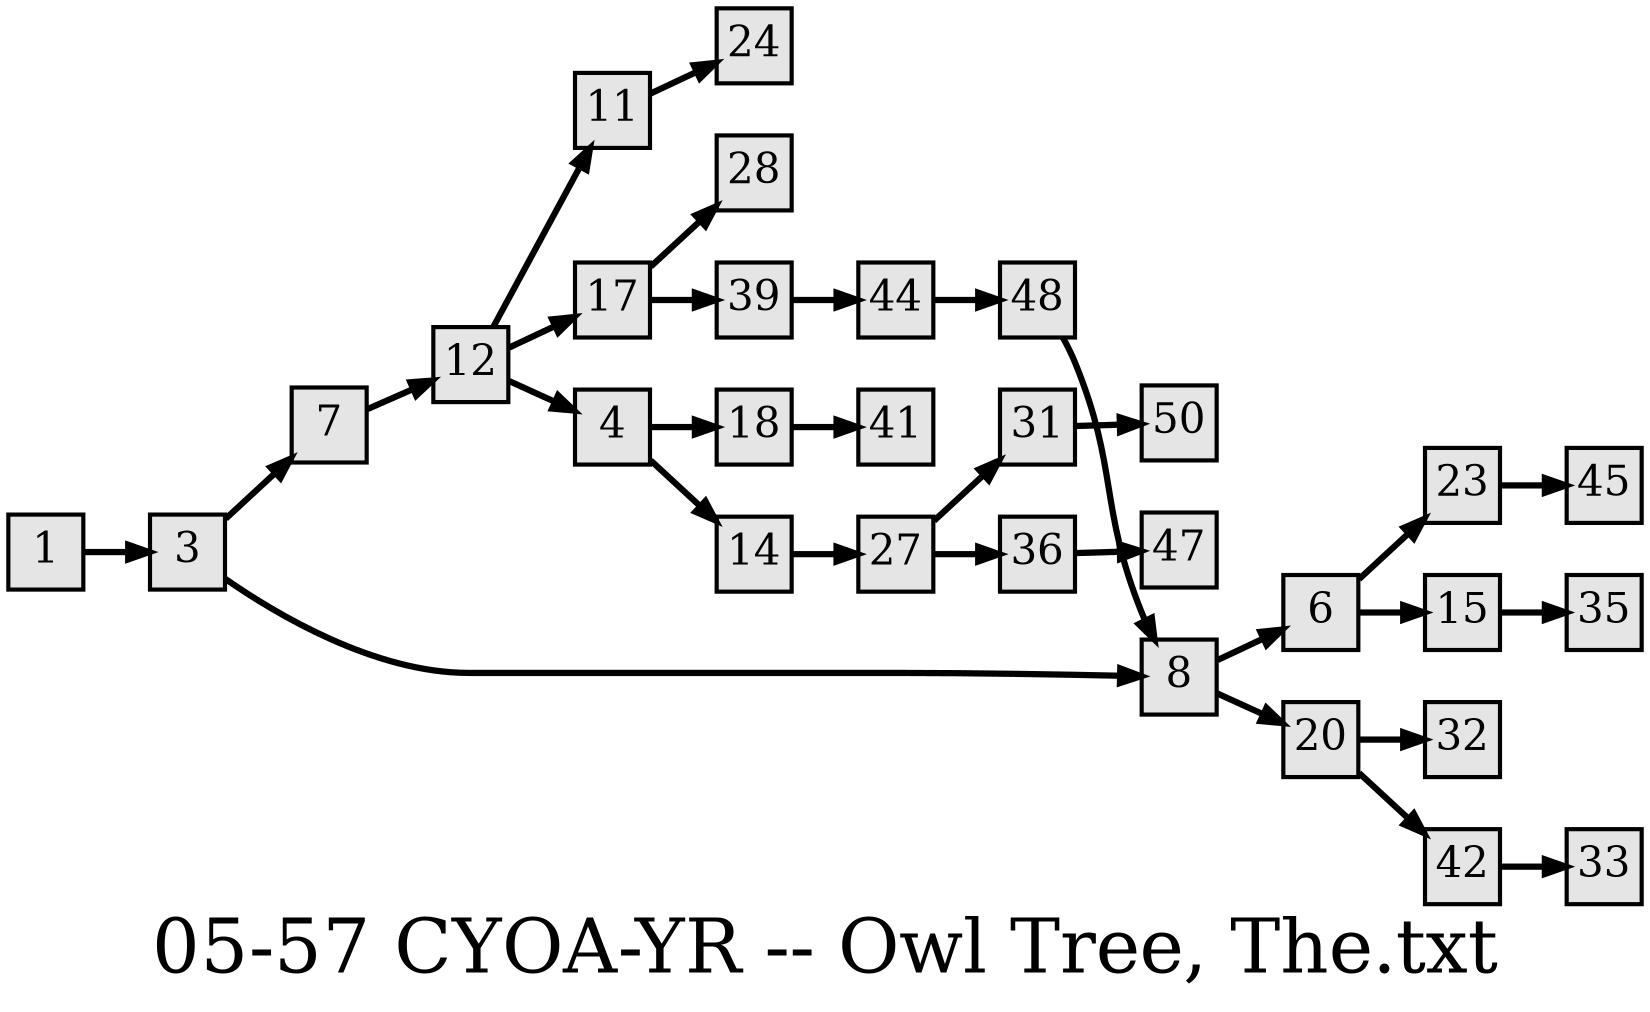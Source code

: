 digraph g{
  graph [ label="05-57 CYOA-YR -- Owl Tree, The.txt" rankdir=LR, ordering=out, fontsize=36, nodesep="0.35", ranksep="0.45"];
  node  [shape=rect, penwidth=2, fontsize=20, style=filled, fillcolor=grey90, margin="0,0", labelfloat=true, regular=true, fixedsize=true];
  edge  [labelfloat=true, penwidth=3, fontsize=12];

  1 -> 3;
  3 -> 7;
  3 -> 8;
  4 -> 18;
  4 -> 14;
  6 -> 23;
  6 -> 15;
  7 -> 12;
  8 -> 6;
  8 -> 20;
  11 -> 24;
  12 -> 11;
  12 -> 17;
  12 -> 4;
  14 -> 27;
  15 -> 35;
  17 -> 28;
  17 -> 39;
  18 -> 41;
  20 -> 32;
  20 -> 42;
  23 -> 45;
  27 -> 31;
  27 -> 36;
  31 -> 50;
  36 -> 47;
  39 -> 44;
  42 -> 33;
  44 -> 48;
  48 -> 8;
}

